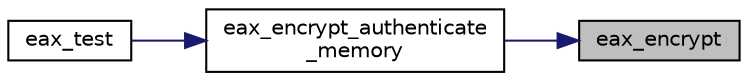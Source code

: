 digraph "eax_encrypt"
{
 // LATEX_PDF_SIZE
  edge [fontname="Helvetica",fontsize="10",labelfontname="Helvetica",labelfontsize="10"];
  node [fontname="Helvetica",fontsize="10",shape=record];
  rankdir="RL";
  Node6 [label="eax_encrypt",height=0.2,width=0.4,color="black", fillcolor="grey75", style="filled", fontcolor="black",tooltip="Encrypt with EAX a block of data."];
  Node6 -> Node7 [dir="back",color="midnightblue",fontsize="10",style="solid",fontname="Helvetica"];
  Node7 [label="eax_encrypt_authenticate\l_memory",height=0.2,width=0.4,color="black", fillcolor="white", style="filled",URL="$eax__encrypt__authenticate__memory_8c.html#ae398a749e5591537487ab93b4a9fec24",tooltip="EAX encrypt and produce an authentication tag."];
  Node7 -> Node8 [dir="back",color="midnightblue",fontsize="10",style="solid",fontname="Helvetica"];
  Node8 [label="eax_test",height=0.2,width=0.4,color="black", fillcolor="white", style="filled",URL="$eax__test_8c.html#a9e708c531b1c375a3d086f43a192c455",tooltip="Test the EAX implementation."];
}
